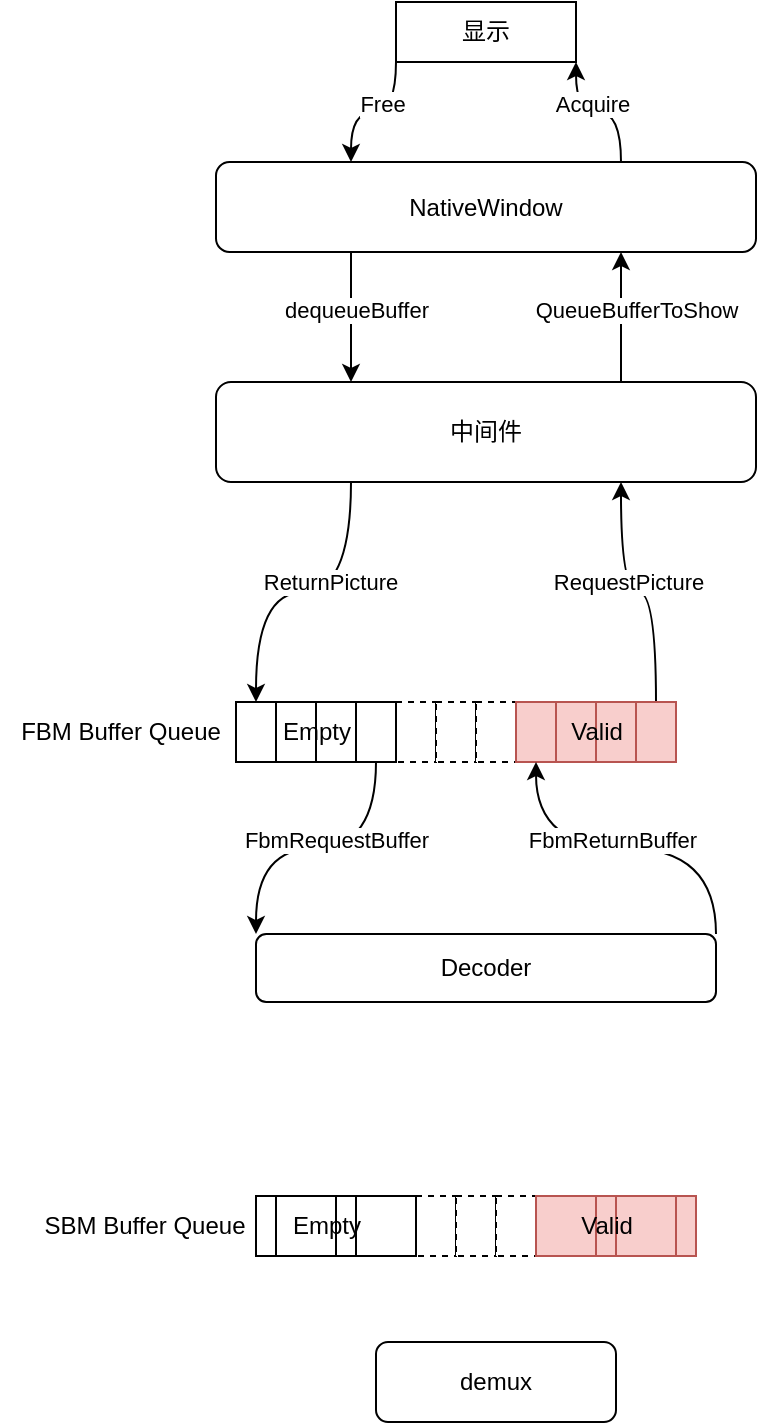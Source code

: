 <mxfile version="13.2.1" type="github">
  <diagram id="s1Fqnn21XHr6FDaUDXpJ" name="第 1 页">
    <mxGraphModel dx="813" dy="440" grid="1" gridSize="10" guides="1" tooltips="1" connect="1" arrows="1" fold="1" page="1" pageScale="1" pageWidth="827" pageHeight="1169" math="0" shadow="0">
      <root>
        <mxCell id="0" />
        <mxCell id="1" parent="0" />
        <mxCell id="_nLiyWRsYcQnv0Q9AFHW-107" style="edgeStyle=orthogonalEdgeStyle;curved=1;rounded=0;orthogonalLoop=1;jettySize=auto;html=1;exitX=0.75;exitY=0;exitDx=0;exitDy=0;entryX=0.75;entryY=1;entryDx=0;entryDy=0;" edge="1" parent="1" source="_nLiyWRsYcQnv0Q9AFHW-53" target="_nLiyWRsYcQnv0Q9AFHW-80">
          <mxGeometry relative="1" as="geometry" />
        </mxCell>
        <mxCell id="_nLiyWRsYcQnv0Q9AFHW-108" value="QueueBufferToShow" style="edgeLabel;html=1;align=center;verticalAlign=middle;resizable=0;points=[];" vertex="1" connectable="0" parent="_nLiyWRsYcQnv0Q9AFHW-107">
          <mxGeometry x="0.283" y="-1" relative="1" as="geometry">
            <mxPoint x="6.5" y="5.711" as="offset" />
          </mxGeometry>
        </mxCell>
        <mxCell id="_nLiyWRsYcQnv0Q9AFHW-111" style="edgeStyle=orthogonalEdgeStyle;curved=1;rounded=0;orthogonalLoop=1;jettySize=auto;html=1;exitX=0.25;exitY=1;exitDx=0;exitDy=0;entryX=0.5;entryY=0;entryDx=0;entryDy=0;" edge="1" parent="1" source="_nLiyWRsYcQnv0Q9AFHW-53" target="_nLiyWRsYcQnv0Q9AFHW-56">
          <mxGeometry relative="1" as="geometry" />
        </mxCell>
        <mxCell id="_nLiyWRsYcQnv0Q9AFHW-112" value="ReturnPicture" style="edgeLabel;html=1;align=center;verticalAlign=middle;resizable=0;points=[];" vertex="1" connectable="0" parent="_nLiyWRsYcQnv0Q9AFHW-111">
          <mxGeometry x="-0.378" y="-11" relative="1" as="geometry">
            <mxPoint y="1" as="offset" />
          </mxGeometry>
        </mxCell>
        <mxCell id="_nLiyWRsYcQnv0Q9AFHW-53" value="中间件" style="rounded=1;whiteSpace=wrap;html=1;shadow=0;comic=0;" vertex="1" parent="1">
          <mxGeometry x="150" y="200" width="270" height="50" as="geometry" />
        </mxCell>
        <mxCell id="_nLiyWRsYcQnv0Q9AFHW-60" value="" style="rounded=0;whiteSpace=wrap;html=1;shadow=0;comic=0;dashed=1;" vertex="1" parent="1">
          <mxGeometry x="240" y="360" width="20" height="30" as="geometry" />
        </mxCell>
        <mxCell id="_nLiyWRsYcQnv0Q9AFHW-61" value="" style="rounded=0;whiteSpace=wrap;html=1;shadow=0;comic=0;dashed=1;" vertex="1" parent="1">
          <mxGeometry x="260" y="360" width="20" height="30" as="geometry" />
        </mxCell>
        <mxCell id="_nLiyWRsYcQnv0Q9AFHW-62" value="" style="rounded=0;whiteSpace=wrap;html=1;shadow=0;comic=0;dashed=1;" vertex="1" parent="1">
          <mxGeometry x="280" y="360" width="20" height="30" as="geometry" />
        </mxCell>
        <mxCell id="_nLiyWRsYcQnv0Q9AFHW-78" style="edgeStyle=orthogonalEdgeStyle;curved=1;rounded=0;orthogonalLoop=1;jettySize=auto;html=1;exitX=0.5;exitY=0;exitDx=0;exitDy=0;entryX=0.75;entryY=1;entryDx=0;entryDy=0;" edge="1" parent="1" source="_nLiyWRsYcQnv0Q9AFHW-66" target="_nLiyWRsYcQnv0Q9AFHW-53">
          <mxGeometry relative="1" as="geometry">
            <mxPoint x="300" y="270" as="targetPoint" />
          </mxGeometry>
        </mxCell>
        <mxCell id="_nLiyWRsYcQnv0Q9AFHW-79" value="RequestPicture" style="edgeLabel;html=1;align=center;verticalAlign=middle;resizable=0;points=[];" vertex="1" connectable="0" parent="_nLiyWRsYcQnv0Q9AFHW-78">
          <mxGeometry x="-0.082" relative="1" as="geometry">
            <mxPoint x="-10.33" y="-4.86" as="offset" />
          </mxGeometry>
        </mxCell>
        <mxCell id="_nLiyWRsYcQnv0Q9AFHW-103" style="edgeStyle=orthogonalEdgeStyle;curved=1;rounded=0;orthogonalLoop=1;jettySize=auto;html=1;exitX=0;exitY=1;exitDx=0;exitDy=0;entryX=0.25;entryY=0;entryDx=0;entryDy=0;" edge="1" parent="1" source="_nLiyWRsYcQnv0Q9AFHW-75" target="_nLiyWRsYcQnv0Q9AFHW-80">
          <mxGeometry relative="1" as="geometry" />
        </mxCell>
        <mxCell id="_nLiyWRsYcQnv0Q9AFHW-104" value="Free" style="edgeLabel;html=1;align=center;verticalAlign=middle;resizable=0;points=[];" vertex="1" connectable="0" parent="_nLiyWRsYcQnv0Q9AFHW-103">
          <mxGeometry x="-0.418" y="3" relative="1" as="geometry">
            <mxPoint x="-10" as="offset" />
          </mxGeometry>
        </mxCell>
        <mxCell id="_nLiyWRsYcQnv0Q9AFHW-75" value="显示" style="rounded=0;whiteSpace=wrap;html=1;shadow=0;comic=0;" vertex="1" parent="1">
          <mxGeometry x="240" y="10" width="90" height="30" as="geometry" />
        </mxCell>
        <mxCell id="_nLiyWRsYcQnv0Q9AFHW-100" style="edgeStyle=orthogonalEdgeStyle;curved=1;rounded=0;orthogonalLoop=1;jettySize=auto;html=1;exitX=0.75;exitY=0;exitDx=0;exitDy=0;entryX=1;entryY=1;entryDx=0;entryDy=0;" edge="1" parent="1" source="_nLiyWRsYcQnv0Q9AFHW-80" target="_nLiyWRsYcQnv0Q9AFHW-75">
          <mxGeometry relative="1" as="geometry" />
        </mxCell>
        <mxCell id="_nLiyWRsYcQnv0Q9AFHW-101" value="Acquire" style="edgeLabel;html=1;align=center;verticalAlign=middle;resizable=0;points=[];" vertex="1" connectable="0" parent="_nLiyWRsYcQnv0Q9AFHW-100">
          <mxGeometry x="-0.328" y="-5" relative="1" as="geometry">
            <mxPoint x="-20" y="-4.289" as="offset" />
          </mxGeometry>
        </mxCell>
        <mxCell id="_nLiyWRsYcQnv0Q9AFHW-106" style="edgeStyle=orthogonalEdgeStyle;curved=1;rounded=0;orthogonalLoop=1;jettySize=auto;html=1;exitX=0.25;exitY=1;exitDx=0;exitDy=0;entryX=0.25;entryY=0;entryDx=0;entryDy=0;" edge="1" parent="1" source="_nLiyWRsYcQnv0Q9AFHW-80" target="_nLiyWRsYcQnv0Q9AFHW-53">
          <mxGeometry relative="1" as="geometry" />
        </mxCell>
        <mxCell id="_nLiyWRsYcQnv0Q9AFHW-109" value="dequeueBuffer" style="edgeLabel;html=1;align=center;verticalAlign=middle;resizable=0;points=[];" vertex="1" connectable="0" parent="_nLiyWRsYcQnv0Q9AFHW-106">
          <mxGeometry x="0.191" relative="1" as="geometry">
            <mxPoint x="2.5" y="-9.86" as="offset" />
          </mxGeometry>
        </mxCell>
        <mxCell id="_nLiyWRsYcQnv0Q9AFHW-80" value="NativeWindow" style="rounded=1;whiteSpace=wrap;html=1;shadow=0;comic=0;" vertex="1" parent="1">
          <mxGeometry x="150" y="90" width="270" height="45" as="geometry" />
        </mxCell>
        <mxCell id="_nLiyWRsYcQnv0Q9AFHW-83" value="" style="group;direction=west;" vertex="1" connectable="0" parent="1">
          <mxGeometry x="300" y="360" width="80" height="30" as="geometry" />
        </mxCell>
        <mxCell id="_nLiyWRsYcQnv0Q9AFHW-82" value="" style="group" vertex="1" connectable="0" parent="_nLiyWRsYcQnv0Q9AFHW-83">
          <mxGeometry width="80" height="30" as="geometry" />
        </mxCell>
        <mxCell id="_nLiyWRsYcQnv0Q9AFHW-81" value="" style="group" vertex="1" connectable="0" parent="_nLiyWRsYcQnv0Q9AFHW-82">
          <mxGeometry width="80" height="30" as="geometry" />
        </mxCell>
        <mxCell id="_nLiyWRsYcQnv0Q9AFHW-63" value="" style="rounded=0;whiteSpace=wrap;html=1;shadow=0;comic=0;fillColor=#f8cecc;strokeColor=#b85450;" vertex="1" parent="_nLiyWRsYcQnv0Q9AFHW-81">
          <mxGeometry width="20" height="30" as="geometry" />
        </mxCell>
        <mxCell id="_nLiyWRsYcQnv0Q9AFHW-64" value="" style="rounded=0;whiteSpace=wrap;html=1;shadow=0;comic=0;fillColor=#f8cecc;strokeColor=#b85450;" vertex="1" parent="_nLiyWRsYcQnv0Q9AFHW-81">
          <mxGeometry x="20" width="20" height="30" as="geometry" />
        </mxCell>
        <mxCell id="_nLiyWRsYcQnv0Q9AFHW-65" value="" style="rounded=0;whiteSpace=wrap;html=1;shadow=0;comic=0;fillColor=#f8cecc;strokeColor=#b85450;" vertex="1" parent="_nLiyWRsYcQnv0Q9AFHW-81">
          <mxGeometry x="40" width="20" height="30" as="geometry" />
        </mxCell>
        <mxCell id="_nLiyWRsYcQnv0Q9AFHW-66" value="" style="rounded=0;whiteSpace=wrap;html=1;shadow=0;comic=0;fillColor=#f8cecc;strokeColor=#b85450;" vertex="1" parent="_nLiyWRsYcQnv0Q9AFHW-81">
          <mxGeometry x="60" width="20" height="30" as="geometry" />
        </mxCell>
        <mxCell id="_nLiyWRsYcQnv0Q9AFHW-87" value="Valid" style="text;html=1;resizable=0;autosize=1;align=center;verticalAlign=middle;points=[];fillColor=none;strokeColor=none;rounded=0;shadow=0;dashed=1;comic=0;" vertex="1" parent="_nLiyWRsYcQnv0Q9AFHW-81">
          <mxGeometry x="20" y="5" width="40" height="20" as="geometry" />
        </mxCell>
        <mxCell id="_nLiyWRsYcQnv0Q9AFHW-113" value="" style="group" vertex="1" connectable="0" parent="1">
          <mxGeometry x="160" y="360" width="80" height="30" as="geometry" />
        </mxCell>
        <mxCell id="_nLiyWRsYcQnv0Q9AFHW-56" value="" style="rounded=0;whiteSpace=wrap;html=1;shadow=0;comic=0;" vertex="1" parent="_nLiyWRsYcQnv0Q9AFHW-113">
          <mxGeometry width="20" height="30" as="geometry" />
        </mxCell>
        <mxCell id="_nLiyWRsYcQnv0Q9AFHW-57" value="" style="rounded=0;whiteSpace=wrap;html=1;shadow=0;comic=0;" vertex="1" parent="_nLiyWRsYcQnv0Q9AFHW-113">
          <mxGeometry x="20" width="20" height="30" as="geometry" />
        </mxCell>
        <mxCell id="_nLiyWRsYcQnv0Q9AFHW-58" value="" style="rounded=0;whiteSpace=wrap;html=1;shadow=0;comic=0;" vertex="1" parent="_nLiyWRsYcQnv0Q9AFHW-113">
          <mxGeometry x="40" width="20" height="30" as="geometry" />
        </mxCell>
        <mxCell id="_nLiyWRsYcQnv0Q9AFHW-59" value="" style="rounded=0;whiteSpace=wrap;html=1;shadow=0;comic=0;" vertex="1" parent="_nLiyWRsYcQnv0Q9AFHW-113">
          <mxGeometry x="60" width="20" height="30" as="geometry" />
        </mxCell>
        <mxCell id="_nLiyWRsYcQnv0Q9AFHW-114" value="Empty" style="text;html=1;align=center;verticalAlign=middle;resizable=0;points=[];autosize=1;" vertex="1" parent="_nLiyWRsYcQnv0Q9AFHW-113">
          <mxGeometry x="15" y="5" width="50" height="20" as="geometry" />
        </mxCell>
        <mxCell id="_nLiyWRsYcQnv0Q9AFHW-115" value="FBM Buffer Queue" style="text;html=1;align=center;verticalAlign=middle;resizable=0;points=[];autosize=1;" vertex="1" parent="1">
          <mxGeometry x="42" y="365" width="120" height="20" as="geometry" />
        </mxCell>
        <mxCell id="_nLiyWRsYcQnv0Q9AFHW-125" style="edgeStyle=orthogonalEdgeStyle;curved=1;rounded=0;orthogonalLoop=1;jettySize=auto;html=1;exitX=1;exitY=0;exitDx=0;exitDy=0;entryX=0.5;entryY=1;entryDx=0;entryDy=0;" edge="1" parent="1" source="_nLiyWRsYcQnv0Q9AFHW-118" target="_nLiyWRsYcQnv0Q9AFHW-63">
          <mxGeometry relative="1" as="geometry" />
        </mxCell>
        <mxCell id="_nLiyWRsYcQnv0Q9AFHW-126" value="FbmReturnBuffer" style="edgeLabel;html=1;align=center;verticalAlign=middle;resizable=0;points=[];" vertex="1" connectable="0" parent="_nLiyWRsYcQnv0Q9AFHW-125">
          <mxGeometry x="0.361" y="-4" relative="1" as="geometry">
            <mxPoint x="25" as="offset" />
          </mxGeometry>
        </mxCell>
        <mxCell id="_nLiyWRsYcQnv0Q9AFHW-118" value="Decoder" style="rounded=1;whiteSpace=wrap;html=1;shadow=0;comic=0;" vertex="1" parent="1">
          <mxGeometry x="170" y="476" width="230" height="34" as="geometry" />
        </mxCell>
        <mxCell id="_nLiyWRsYcQnv0Q9AFHW-119" style="edgeStyle=orthogonalEdgeStyle;curved=1;rounded=0;orthogonalLoop=1;jettySize=auto;html=1;exitX=0.5;exitY=1;exitDx=0;exitDy=0;entryX=0;entryY=0;entryDx=0;entryDy=0;" edge="1" parent="1" source="_nLiyWRsYcQnv0Q9AFHW-59" target="_nLiyWRsYcQnv0Q9AFHW-118">
          <mxGeometry relative="1" as="geometry" />
        </mxCell>
        <mxCell id="_nLiyWRsYcQnv0Q9AFHW-124" value="FbmRequestBuffer" style="edgeLabel;html=1;align=center;verticalAlign=middle;resizable=0;points=[];" vertex="1" connectable="0" parent="_nLiyWRsYcQnv0Q9AFHW-119">
          <mxGeometry x="-0.216" y="1" relative="1" as="geometry">
            <mxPoint x="-6" y="-5" as="offset" />
          </mxGeometry>
        </mxCell>
        <mxCell id="_nLiyWRsYcQnv0Q9AFHW-127" value="" style="rounded=0;whiteSpace=wrap;html=1;shadow=0;comic=0;dashed=1;" vertex="1" parent="1">
          <mxGeometry x="250" y="607" width="20" height="30" as="geometry" />
        </mxCell>
        <mxCell id="_nLiyWRsYcQnv0Q9AFHW-128" value="" style="rounded=0;whiteSpace=wrap;html=1;shadow=0;comic=0;dashed=1;" vertex="1" parent="1">
          <mxGeometry x="270" y="607" width="20" height="30" as="geometry" />
        </mxCell>
        <mxCell id="_nLiyWRsYcQnv0Q9AFHW-129" value="" style="rounded=0;whiteSpace=wrap;html=1;shadow=0;comic=0;dashed=1;" vertex="1" parent="1">
          <mxGeometry x="290" y="607" width="20" height="30" as="geometry" />
        </mxCell>
        <mxCell id="_nLiyWRsYcQnv0Q9AFHW-144" value="SBM Buffer Queue" style="text;html=1;align=center;verticalAlign=middle;resizable=0;points=[];autosize=1;" vertex="1" parent="1">
          <mxGeometry x="54" y="612" width="120" height="20" as="geometry" />
        </mxCell>
        <mxCell id="_nLiyWRsYcQnv0Q9AFHW-139" value="" style="rounded=0;whiteSpace=wrap;html=1;shadow=0;comic=0;" vertex="1" parent="1">
          <mxGeometry x="170" y="607" width="10" height="30" as="geometry" />
        </mxCell>
        <mxCell id="_nLiyWRsYcQnv0Q9AFHW-140" value="" style="rounded=0;whiteSpace=wrap;html=1;shadow=0;comic=0;" vertex="1" parent="1">
          <mxGeometry x="180" y="607" width="30" height="30" as="geometry" />
        </mxCell>
        <mxCell id="_nLiyWRsYcQnv0Q9AFHW-141" value="" style="rounded=0;whiteSpace=wrap;html=1;shadow=0;comic=0;" vertex="1" parent="1">
          <mxGeometry x="210" y="607" width="10" height="30" as="geometry" />
        </mxCell>
        <mxCell id="_nLiyWRsYcQnv0Q9AFHW-142" value="" style="rounded=0;whiteSpace=wrap;html=1;shadow=0;comic=0;" vertex="1" parent="1">
          <mxGeometry x="220" y="607" width="30" height="30" as="geometry" />
        </mxCell>
        <mxCell id="_nLiyWRsYcQnv0Q9AFHW-143" value="Empty" style="text;html=1;align=center;verticalAlign=middle;resizable=0;points=[];autosize=1;" vertex="1" parent="1">
          <mxGeometry x="180" y="612" width="50" height="20" as="geometry" />
        </mxCell>
        <mxCell id="_nLiyWRsYcQnv0Q9AFHW-133" value="" style="rounded=0;whiteSpace=wrap;html=1;shadow=0;comic=0;fillColor=#f8cecc;strokeColor=#b85450;" vertex="1" parent="1">
          <mxGeometry x="310" y="607" width="30" height="30" as="geometry" />
        </mxCell>
        <mxCell id="_nLiyWRsYcQnv0Q9AFHW-134" value="" style="rounded=0;whiteSpace=wrap;html=1;shadow=0;comic=0;fillColor=#f8cecc;strokeColor=#b85450;" vertex="1" parent="1">
          <mxGeometry x="340" y="607" width="10" height="30" as="geometry" />
        </mxCell>
        <mxCell id="_nLiyWRsYcQnv0Q9AFHW-135" value="" style="rounded=0;whiteSpace=wrap;html=1;shadow=0;comic=0;fillColor=#f8cecc;strokeColor=#b85450;" vertex="1" parent="1">
          <mxGeometry x="350" y="607" width="30" height="30" as="geometry" />
        </mxCell>
        <mxCell id="_nLiyWRsYcQnv0Q9AFHW-136" value="" style="rounded=0;whiteSpace=wrap;html=1;shadow=0;comic=0;fillColor=#f8cecc;strokeColor=#b85450;" vertex="1" parent="1">
          <mxGeometry x="380" y="607" width="10" height="30" as="geometry" />
        </mxCell>
        <mxCell id="_nLiyWRsYcQnv0Q9AFHW-137" value="Valid" style="text;html=1;resizable=0;autosize=1;align=center;verticalAlign=middle;points=[];fillColor=none;strokeColor=none;rounded=0;shadow=0;dashed=1;comic=0;" vertex="1" parent="1">
          <mxGeometry x="325" y="612" width="40" height="20" as="geometry" />
        </mxCell>
        <mxCell id="_nLiyWRsYcQnv0Q9AFHW-148" value="demux" style="rounded=1;whiteSpace=wrap;html=1;shadow=0;comic=0;" vertex="1" parent="1">
          <mxGeometry x="230" y="680" width="120" height="40" as="geometry" />
        </mxCell>
      </root>
    </mxGraphModel>
  </diagram>
</mxfile>
